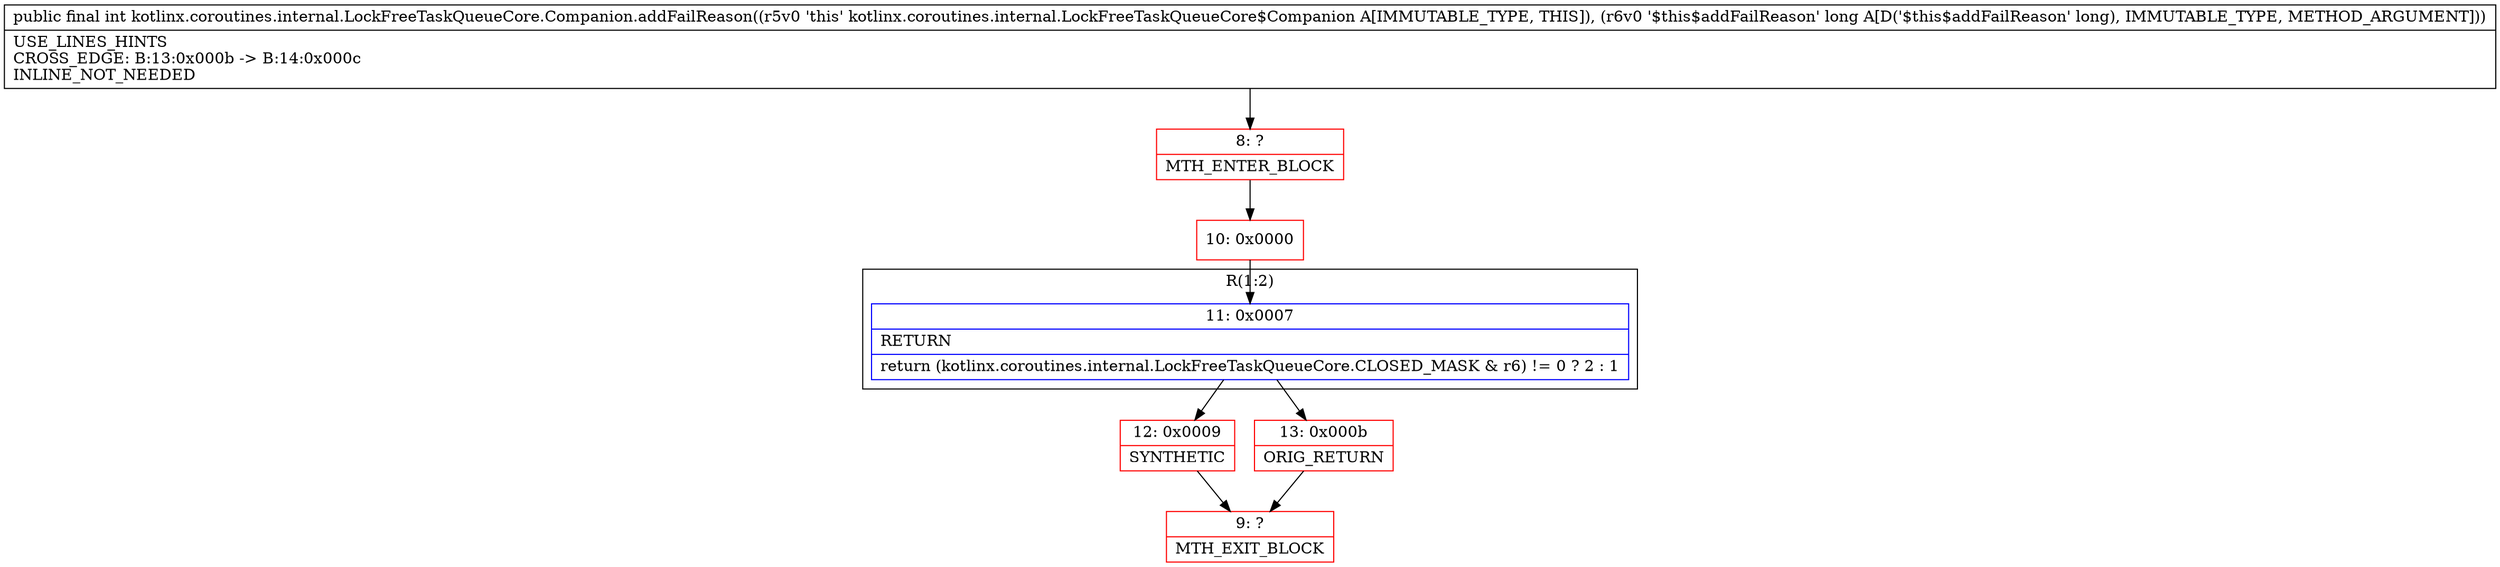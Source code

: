 digraph "CFG forkotlinx.coroutines.internal.LockFreeTaskQueueCore.Companion.addFailReason(J)I" {
subgraph cluster_Region_1765528960 {
label = "R(1:2)";
node [shape=record,color=blue];
Node_11 [shape=record,label="{11\:\ 0x0007|RETURN\l|return (kotlinx.coroutines.internal.LockFreeTaskQueueCore.CLOSED_MASK & r6) != 0 ? 2 : 1\l}"];
}
Node_8 [shape=record,color=red,label="{8\:\ ?|MTH_ENTER_BLOCK\l}"];
Node_10 [shape=record,color=red,label="{10\:\ 0x0000}"];
Node_12 [shape=record,color=red,label="{12\:\ 0x0009|SYNTHETIC\l}"];
Node_9 [shape=record,color=red,label="{9\:\ ?|MTH_EXIT_BLOCK\l}"];
Node_13 [shape=record,color=red,label="{13\:\ 0x000b|ORIG_RETURN\l}"];
MethodNode[shape=record,label="{public final int kotlinx.coroutines.internal.LockFreeTaskQueueCore.Companion.addFailReason((r5v0 'this' kotlinx.coroutines.internal.LockFreeTaskQueueCore$Companion A[IMMUTABLE_TYPE, THIS]), (r6v0 '$this$addFailReason' long A[D('$this$addFailReason' long), IMMUTABLE_TYPE, METHOD_ARGUMENT]))  | USE_LINES_HINTS\lCROSS_EDGE: B:13:0x000b \-\> B:14:0x000c\lINLINE_NOT_NEEDED\l}"];
MethodNode -> Node_8;Node_11 -> Node_12;
Node_11 -> Node_13;
Node_8 -> Node_10;
Node_10 -> Node_11;
Node_12 -> Node_9;
Node_13 -> Node_9;
}

